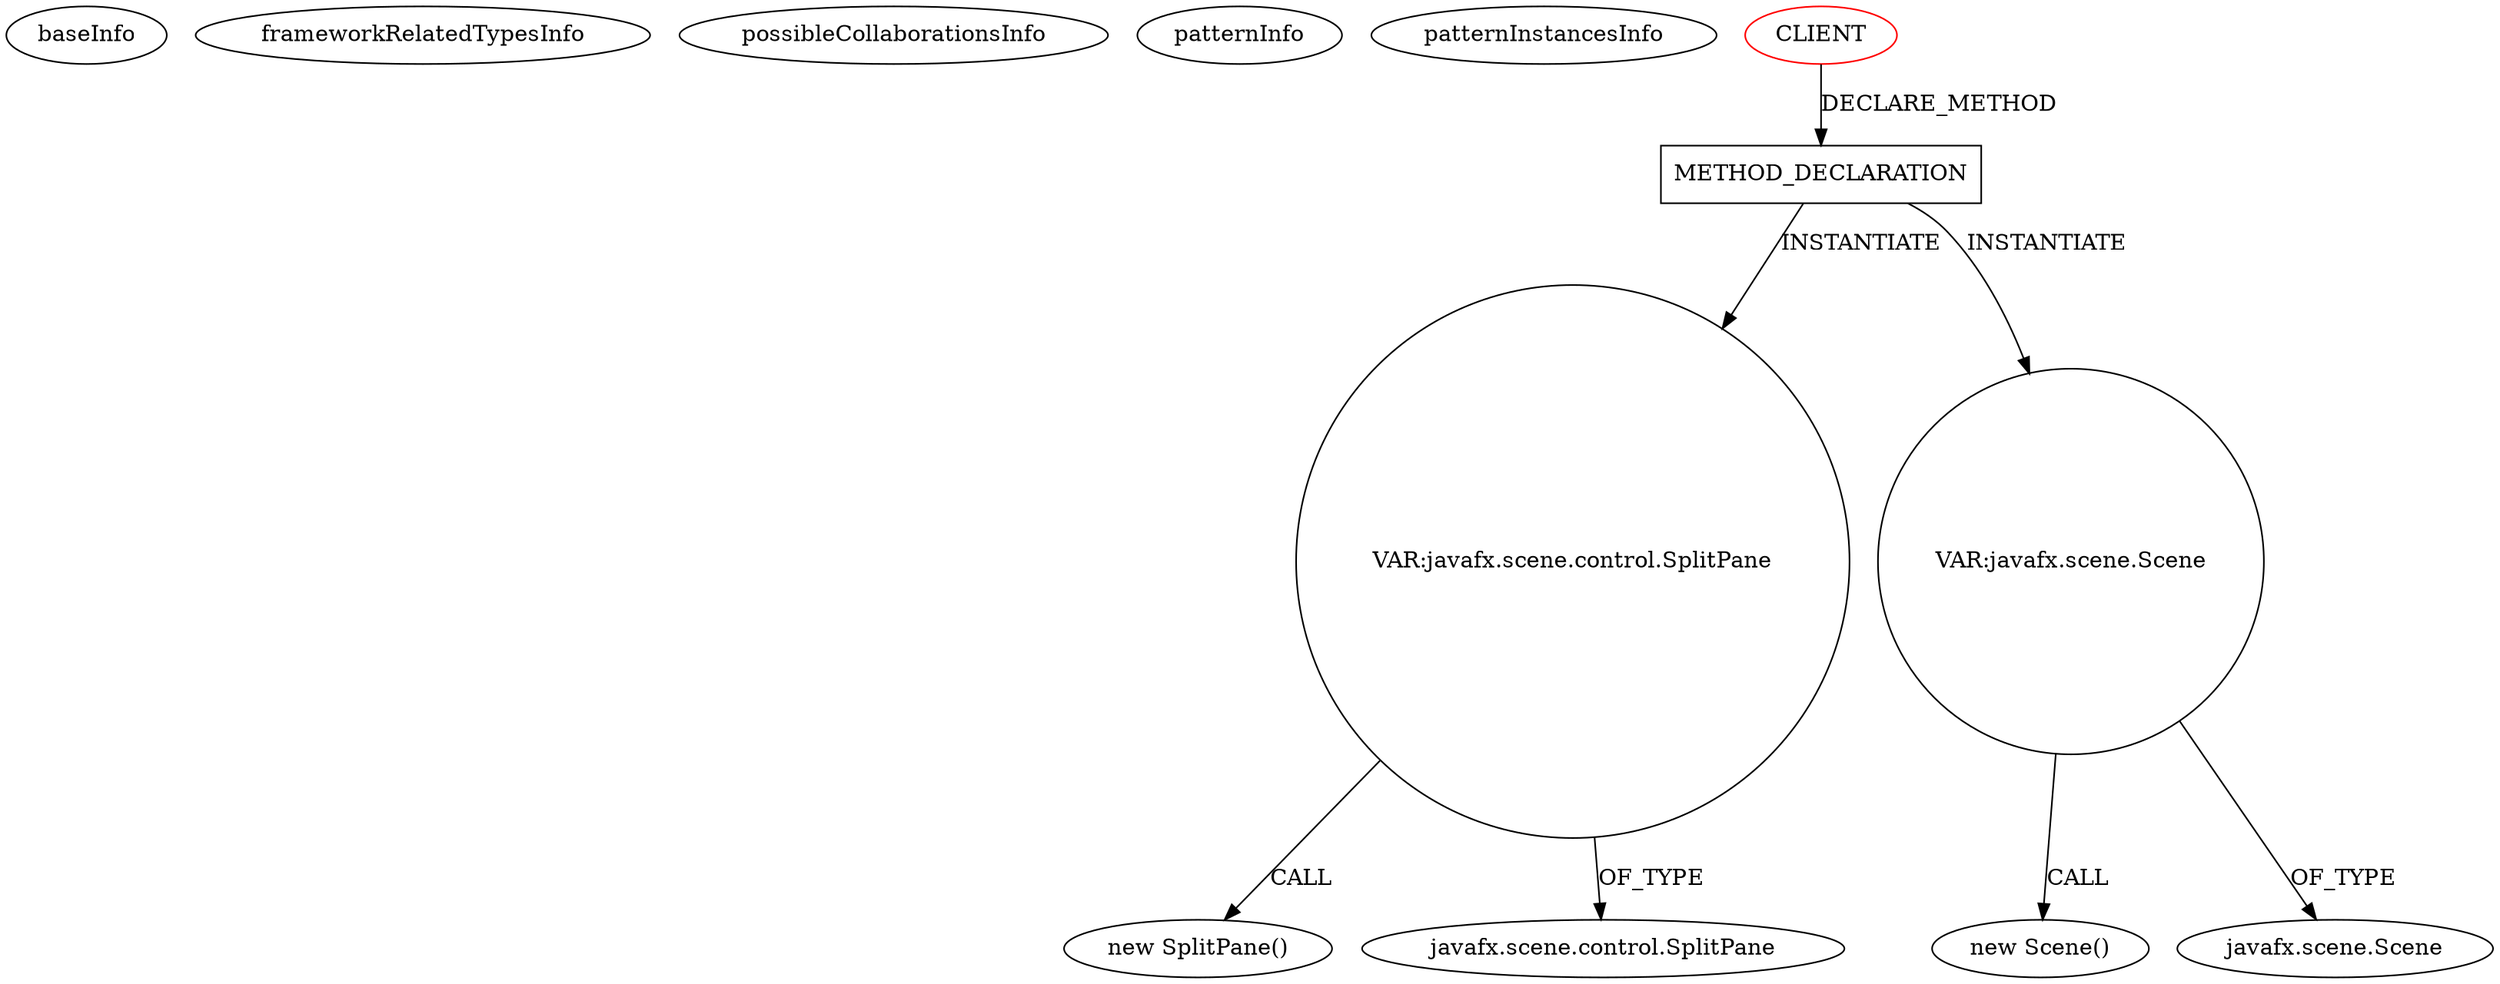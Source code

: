 digraph {
baseInfo[graphId=3328,category="pattern",isAnonymous=false,possibleRelation=false]
frameworkRelatedTypesInfo[]
possibleCollaborationsInfo[]
patternInfo[frequency=2.0,patternRootClient=0]
patternInstancesInfo[0="Clerenz-MyImageBrowser~/Clerenz-MyImageBrowser/MyImageBrowser-master/src/main/java/de/clemensloos/imagebrowser/gui/ImageBrowserFxGui.java~ImageBrowserFxGui~254",1="cyberaka-fxddp_poc~/cyberaka-fxddp_poc/fxddp_poc-master/fxddp-gui/src/main/java/com/cyberaka/fxddp/gui/impl/MainViewController.java~MainViewController~2334"]
31[label="new SplitPane()",vertexType="CONSTRUCTOR_CALL",isFrameworkType=false]
32[label="VAR:javafx.scene.control.SplitPane",vertexType="VARIABLE_EXPRESION",isFrameworkType=false,shape=circle]
24[label="METHOD_DECLARATION",vertexType="CLIENT_METHOD_DECLARATION",isFrameworkType=false,shape=box]
0[label="CLIENT",vertexType="ROOT_CLIENT_CLASS_DECLARATION",isFrameworkType=false,color=red]
33[label="javafx.scene.control.SplitPane",vertexType="FRAMEWORK_CLASS_TYPE",isFrameworkType=false]
29[label="VAR:javafx.scene.Scene",vertexType="VARIABLE_EXPRESION",isFrameworkType=false,shape=circle]
28[label="new Scene()",vertexType="CONSTRUCTOR_CALL",isFrameworkType=false]
8[label="javafx.scene.Scene",vertexType="FRAMEWORK_CLASS_TYPE",isFrameworkType=false]
29->28[label="CALL"]
29->8[label="OF_TYPE"]
24->32[label="INSTANTIATE"]
32->33[label="OF_TYPE"]
24->29[label="INSTANTIATE"]
0->24[label="DECLARE_METHOD"]
32->31[label="CALL"]
}
